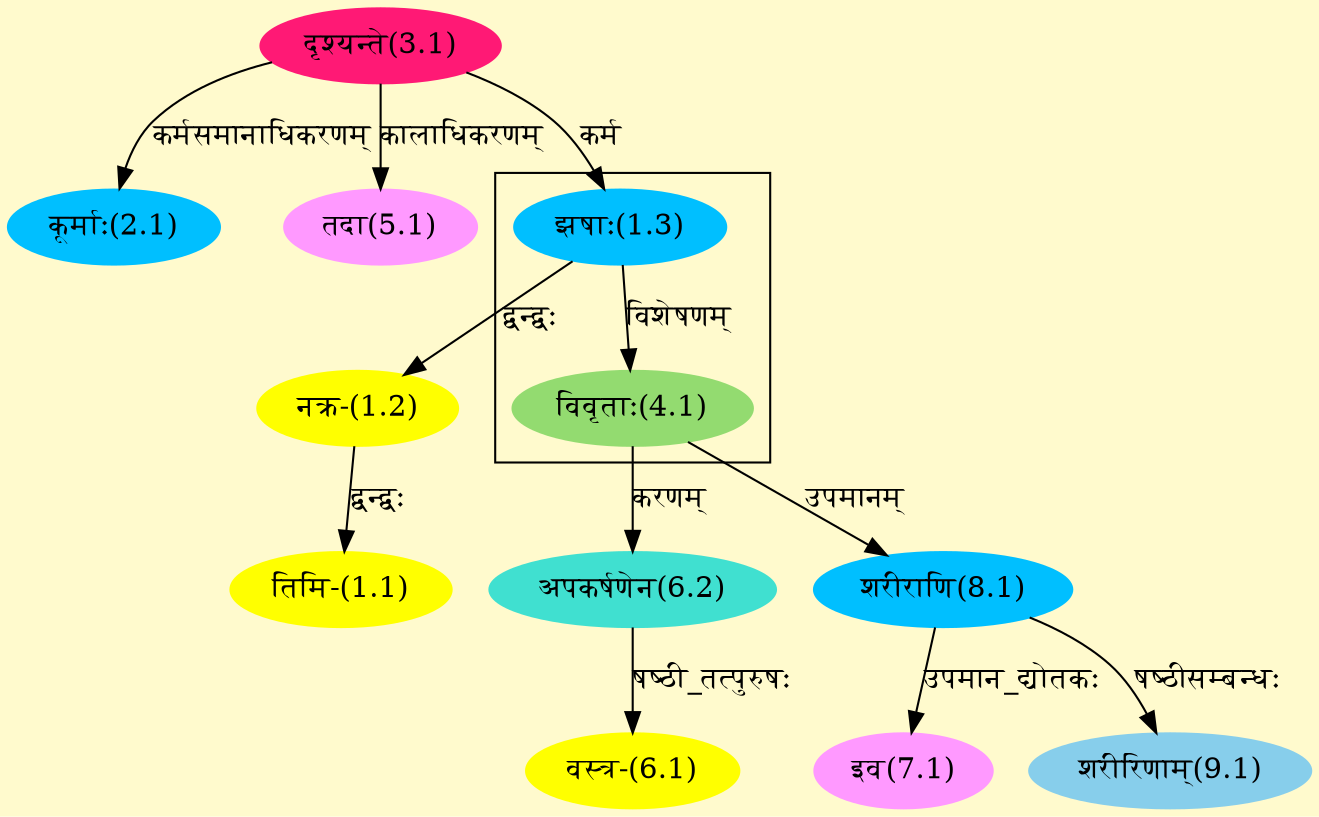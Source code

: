 digraph G{
rankdir=BT;
 compound=true;
 bgcolor="lemonchiffon1";

subgraph cluster_1{
Node4_1 [style=filled, color="#93DB70" label = "विवृताः(4.1)"]
Node1_3 [style=filled, color="#00BFFF" label = "झषाः(1.3)"]

}
Node1_1 [style=filled, color="#FFFF00" label = "तिमि-(1.1)"]
Node1_2 [style=filled, color="#FFFF00" label = "नक्र-(1.2)"]
Node1_3 [style=filled, color="#00BFFF" label = "झषाः(1.3)"]
Node3_1 [style=filled, color="#FF1975" label = "दृश्यन्ते(3.1)"]
Node2_1 [style=filled, color="#00BFFF" label = "कूर्माः(2.1)"]
Node [style=filled, color="" label = "()"]
Node5_1 [style=filled, color="#FF99FF" label = "तदा(5.1)"]
Node6_1 [style=filled, color="#FFFF00" label = "वस्त्र-(6.1)"]
Node6_2 [style=filled, color="#40E0D0" label = "अपकर्षणेन(6.2)"]
Node4_1 [style=filled, color="#93DB70" label = "विवृताः(4.1)"]
Node7_1 [style=filled, color="#FF99FF" label = "इव(7.1)"]
Node8_1 [style=filled, color="#00BFFF" label = "शरीराणि(8.1)"]
Node9_1 [style=filled, color="#87CEEB" label = "शरीरिणाम्(9.1)"]
/* Start of Relations section */

Node1_1 -> Node1_2 [  label="द्वन्द्वः"  dir="back" ]
Node1_2 -> Node1_3 [  label="द्वन्द्वः"  dir="back" ]
Node1_3 -> Node3_1 [  label="कर्म"  dir="back" ]
Node2_1 -> Node3_1 [  label="कर्मसमानाधिकरणम्"  dir="back" ]
Node4_1 -> Node1_3 [  label="विशेषणम्"  dir="back" ]
Node5_1 -> Node3_1 [  label="कालाधिकरणम्"  dir="back" ]
Node6_1 -> Node6_2 [  label="षष्ठी_तत्पुरुषः"  dir="back" ]
Node6_2 -> Node4_1 [  label="करणम्"  dir="back" ]
Node7_1 -> Node8_1 [  label="उपमान_द्योतकः"  dir="back" ]
Node8_1 -> Node4_1 [  label="उपमानम्"  dir="back" ]
Node9_1 -> Node8_1 [  label="षष्ठीसम्बन्धः"  dir="back" ]
}
